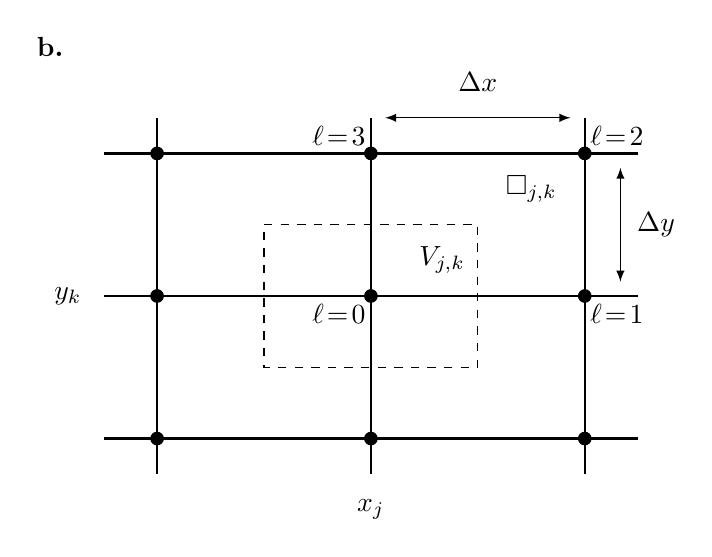 \begin{tikzpicture}[scale=8.6cm/9.5cm]

  %uncomment to see grid on which it was generated:
  %\draw[dotted,step=1.0,black,very thin] (0,0) grid (6,4);

  % strong grid around elements
  \draw[thick] (-0.75,0) -- (6.75,0);
  \draw[thick] (-0.75,2) -- (6.75,2);
  \draw[thick] (-0.75,4) -- (6.75,4);
  \draw[thick] (0,-0.5) -- (0,4.5);
  \draw[thick] (3,-0.5) -- (3,4.5);
  \draw[thick] (6,-0.5) -- (6,4.5);

  % nodes
  \filldraw (0,0) circle (2.5pt);
  \filldraw (3,0) circle (2.5pt);
  \filldraw (6,0) circle (2.5pt);
  \filldraw (0,2) circle (2.5pt);
  \filldraw (3,2) circle (2.5pt);
  \filldraw (6,2) circle (2.5pt);
  \filldraw (0,4) circle (2.5pt);
  \filldraw (3,4) circle (2.5pt);
  \filldraw (6,4) circle (2.5pt);

  % some node labels
  \draw (3-0.45,2-0.25) node {$\ell\!=\!0$};
  \draw (6+0.45,2-0.25) node {$\ell\!=\!1$};
  \draw (6+0.45,4+0.25) node {$\ell\!=\!2$};
  \draw (3-0.45,4+0.25) node {$\ell\!=\!3$};

  % outline control volume
  \draw[dashed] (1.5,3) -- (4.5,3) -- (4.5,1) -- (1.5,1) -- cycle;

  % label element and control volume
  \draw (5.25,3.5) node {$\square_{j,k}$};
  \draw (4,2.5) node {$V_{j,k}$};

  % dimensions \Delta x, \Delta y
  \draw[latex-latex] (3.2,4.5) -- (5.8,4.5);
  \draw (4.5,5.0) node {$\Delta x$};
  \draw[latex-latex] (6.5,2.2) -- (6.5,3.8);
  \draw (7.0,3) node {$\Delta y$};

  % label center point and dims
  \draw (3,-1.0) node {$x_j$};
  \draw (-1.25,2) node {$y_k$};

  % label as "b"
  \tikzstyle{fontbf} = [font=\bf]
  \draw (-1.5,5.5) node[fontbf] {b.};
\end{tikzpicture}
